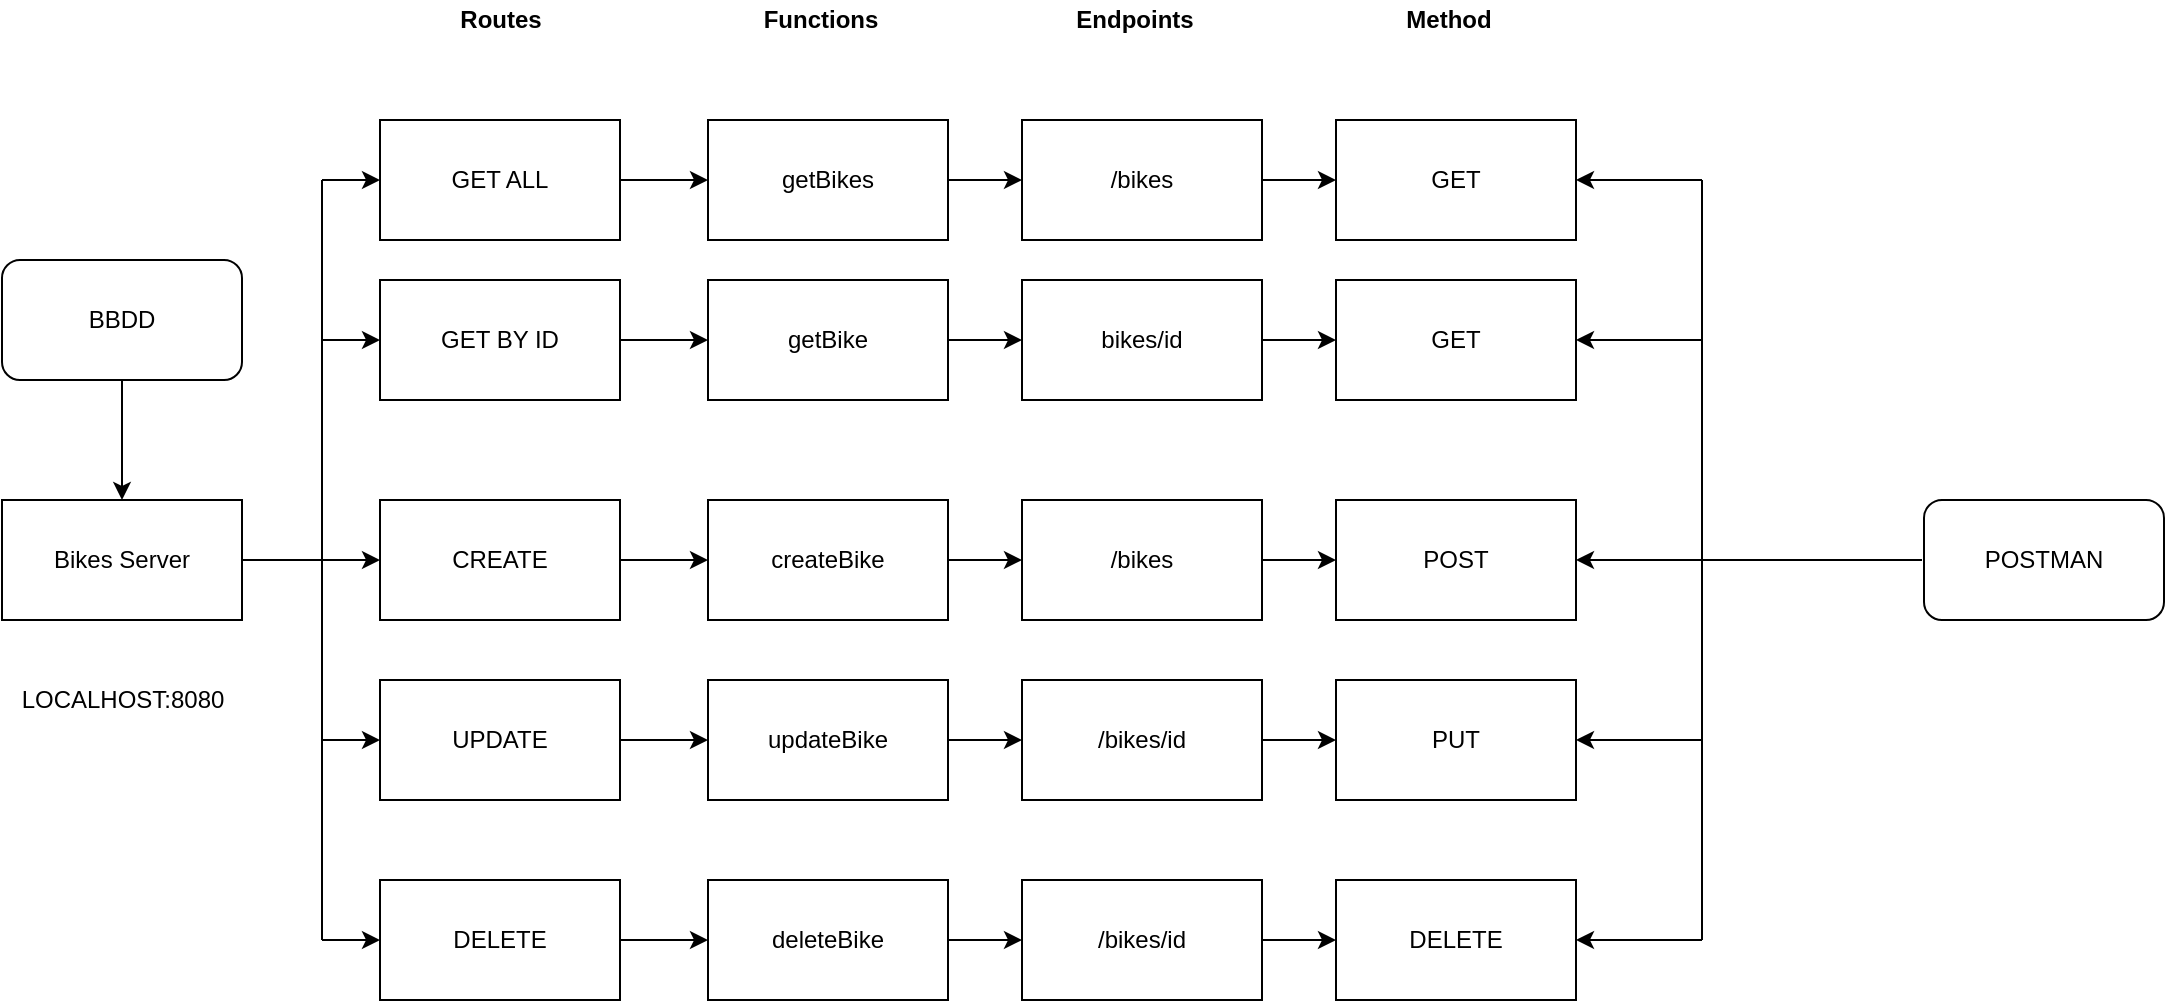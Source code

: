 <mxfile version="18.0.7" type="github">
  <diagram id="-SbUOa3_CNU8vGpWo28s" name="Page-1">
    <mxGraphModel dx="1422" dy="836" grid="0" gridSize="10" guides="1" tooltips="1" connect="1" arrows="1" fold="1" page="0" pageScale="1" pageWidth="1169" pageHeight="827" math="0" shadow="0">
      <root>
        <mxCell id="0" />
        <mxCell id="1" parent="0" />
        <mxCell id="dM4HYbvR05ppwByh07gJ-1" value="BBDD" style="rounded=1;whiteSpace=wrap;html=1;" vertex="1" parent="1">
          <mxGeometry x="42" y="298" width="120" height="60" as="geometry" />
        </mxCell>
        <mxCell id="dM4HYbvR05ppwByh07gJ-11" style="edgeStyle=orthogonalEdgeStyle;rounded=0;orthogonalLoop=1;jettySize=auto;html=1;" edge="1" parent="1" source="dM4HYbvR05ppwByh07gJ-2" target="dM4HYbvR05ppwByh07gJ-7">
          <mxGeometry relative="1" as="geometry" />
        </mxCell>
        <mxCell id="dM4HYbvR05ppwByh07gJ-2" value="Bikes Server" style="rounded=0;whiteSpace=wrap;html=1;" vertex="1" parent="1">
          <mxGeometry x="42" y="418" width="120" height="60" as="geometry" />
        </mxCell>
        <mxCell id="dM4HYbvR05ppwByh07gJ-3" value="" style="endArrow=classic;html=1;rounded=0;exitX=0.5;exitY=1;exitDx=0;exitDy=0;" edge="1" parent="1" source="dM4HYbvR05ppwByh07gJ-1" target="dM4HYbvR05ppwByh07gJ-2">
          <mxGeometry width="50" height="50" relative="1" as="geometry">
            <mxPoint x="392" y="608" as="sourcePoint" />
            <mxPoint x="442" y="558" as="targetPoint" />
          </mxGeometry>
        </mxCell>
        <mxCell id="dM4HYbvR05ppwByh07gJ-4" value="LOCALHOST:8080" style="text;html=1;align=center;verticalAlign=middle;resizable=0;points=[];autosize=1;strokeColor=none;fillColor=none;" vertex="1" parent="1">
          <mxGeometry x="42" y="508" width="120" height="20" as="geometry" />
        </mxCell>
        <mxCell id="dM4HYbvR05ppwByh07gJ-26" value="" style="edgeStyle=orthogonalEdgeStyle;rounded=0;orthogonalLoop=1;jettySize=auto;html=1;" edge="1" parent="1" source="dM4HYbvR05ppwByh07gJ-5" target="dM4HYbvR05ppwByh07gJ-18">
          <mxGeometry relative="1" as="geometry" />
        </mxCell>
        <mxCell id="dM4HYbvR05ppwByh07gJ-5" value="GET ALL" style="rounded=0;whiteSpace=wrap;html=1;" vertex="1" parent="1">
          <mxGeometry x="231" y="228" width="120" height="60" as="geometry" />
        </mxCell>
        <mxCell id="dM4HYbvR05ppwByh07gJ-27" value="" style="edgeStyle=orthogonalEdgeStyle;rounded=0;orthogonalLoop=1;jettySize=auto;html=1;" edge="1" parent="1" source="dM4HYbvR05ppwByh07gJ-6" target="dM4HYbvR05ppwByh07gJ-19">
          <mxGeometry relative="1" as="geometry" />
        </mxCell>
        <mxCell id="dM4HYbvR05ppwByh07gJ-6" value="GET BY ID" style="rounded=0;whiteSpace=wrap;html=1;" vertex="1" parent="1">
          <mxGeometry x="231" y="308" width="120" height="60" as="geometry" />
        </mxCell>
        <mxCell id="dM4HYbvR05ppwByh07gJ-28" value="" style="edgeStyle=orthogonalEdgeStyle;rounded=0;orthogonalLoop=1;jettySize=auto;html=1;" edge="1" parent="1" source="dM4HYbvR05ppwByh07gJ-7" target="dM4HYbvR05ppwByh07gJ-20">
          <mxGeometry relative="1" as="geometry" />
        </mxCell>
        <mxCell id="dM4HYbvR05ppwByh07gJ-7" value="CREATE" style="rounded=0;whiteSpace=wrap;html=1;" vertex="1" parent="1">
          <mxGeometry x="231" y="418" width="120" height="60" as="geometry" />
        </mxCell>
        <mxCell id="dM4HYbvR05ppwByh07gJ-29" value="" style="edgeStyle=orthogonalEdgeStyle;rounded=0;orthogonalLoop=1;jettySize=auto;html=1;" edge="1" parent="1" source="dM4HYbvR05ppwByh07gJ-8" target="dM4HYbvR05ppwByh07gJ-21">
          <mxGeometry relative="1" as="geometry" />
        </mxCell>
        <mxCell id="dM4HYbvR05ppwByh07gJ-8" value="UPDATE" style="rounded=0;whiteSpace=wrap;html=1;" vertex="1" parent="1">
          <mxGeometry x="231" y="508" width="120" height="60" as="geometry" />
        </mxCell>
        <mxCell id="dM4HYbvR05ppwByh07gJ-30" value="" style="edgeStyle=orthogonalEdgeStyle;rounded=0;orthogonalLoop=1;jettySize=auto;html=1;" edge="1" parent="1" source="dM4HYbvR05ppwByh07gJ-9" target="dM4HYbvR05ppwByh07gJ-22">
          <mxGeometry relative="1" as="geometry" />
        </mxCell>
        <mxCell id="dM4HYbvR05ppwByh07gJ-9" value="DELETE" style="rounded=0;whiteSpace=wrap;html=1;" vertex="1" parent="1">
          <mxGeometry x="231" y="608" width="120" height="60" as="geometry" />
        </mxCell>
        <mxCell id="dM4HYbvR05ppwByh07gJ-12" value="" style="endArrow=none;html=1;rounded=0;" edge="1" parent="1">
          <mxGeometry width="50" height="50" relative="1" as="geometry">
            <mxPoint x="202" y="638" as="sourcePoint" />
            <mxPoint x="202" y="258" as="targetPoint" />
          </mxGeometry>
        </mxCell>
        <mxCell id="dM4HYbvR05ppwByh07gJ-13" value="" style="endArrow=classic;html=1;rounded=0;entryX=0;entryY=0.5;entryDx=0;entryDy=0;" edge="1" parent="1" target="dM4HYbvR05ppwByh07gJ-5">
          <mxGeometry width="50" height="50" relative="1" as="geometry">
            <mxPoint x="202" y="258" as="sourcePoint" />
            <mxPoint x="212" y="218" as="targetPoint" />
          </mxGeometry>
        </mxCell>
        <mxCell id="dM4HYbvR05ppwByh07gJ-14" value="" style="endArrow=classic;html=1;rounded=0;entryX=0;entryY=0.5;entryDx=0;entryDy=0;" edge="1" parent="1" target="dM4HYbvR05ppwByh07gJ-6">
          <mxGeometry width="50" height="50" relative="1" as="geometry">
            <mxPoint x="202" y="338" as="sourcePoint" />
            <mxPoint x="422" y="418" as="targetPoint" />
          </mxGeometry>
        </mxCell>
        <mxCell id="dM4HYbvR05ppwByh07gJ-15" value="" style="endArrow=classic;html=1;rounded=0;entryX=0;entryY=0.5;entryDx=0;entryDy=0;" edge="1" parent="1" target="dM4HYbvR05ppwByh07gJ-8">
          <mxGeometry width="50" height="50" relative="1" as="geometry">
            <mxPoint x="202" y="538" as="sourcePoint" />
            <mxPoint x="82" y="588" as="targetPoint" />
          </mxGeometry>
        </mxCell>
        <mxCell id="dM4HYbvR05ppwByh07gJ-16" value="" style="endArrow=classic;html=1;rounded=0;entryX=0;entryY=0.5;entryDx=0;entryDy=0;" edge="1" parent="1" target="dM4HYbvR05ppwByh07gJ-9">
          <mxGeometry width="50" height="50" relative="1" as="geometry">
            <mxPoint x="202" y="638" as="sourcePoint" />
            <mxPoint x="422" y="418" as="targetPoint" />
          </mxGeometry>
        </mxCell>
        <mxCell id="dM4HYbvR05ppwByh07gJ-17" value="&lt;b style=&quot;line-height: 1.6;&quot;&gt;Routes&lt;/b&gt;" style="text;html=1;align=center;verticalAlign=middle;resizable=0;points=[];autosize=1;strokeColor=none;fillColor=none;" vertex="1" parent="1">
          <mxGeometry x="261" y="168" width="60" height="20" as="geometry" />
        </mxCell>
        <mxCell id="dM4HYbvR05ppwByh07gJ-37" value="" style="edgeStyle=orthogonalEdgeStyle;rounded=0;orthogonalLoop=1;jettySize=auto;html=1;" edge="1" parent="1" source="dM4HYbvR05ppwByh07gJ-18" target="dM4HYbvR05ppwByh07gJ-31">
          <mxGeometry relative="1" as="geometry" />
        </mxCell>
        <mxCell id="dM4HYbvR05ppwByh07gJ-18" value="getBikes" style="rounded=0;whiteSpace=wrap;html=1;" vertex="1" parent="1">
          <mxGeometry x="395" y="228" width="120" height="60" as="geometry" />
        </mxCell>
        <mxCell id="dM4HYbvR05ppwByh07gJ-38" value="" style="edgeStyle=orthogonalEdgeStyle;rounded=0;orthogonalLoop=1;jettySize=auto;html=1;" edge="1" parent="1" source="dM4HYbvR05ppwByh07gJ-19" target="dM4HYbvR05ppwByh07gJ-32">
          <mxGeometry relative="1" as="geometry" />
        </mxCell>
        <mxCell id="dM4HYbvR05ppwByh07gJ-19" value="getBike" style="rounded=0;whiteSpace=wrap;html=1;" vertex="1" parent="1">
          <mxGeometry x="395" y="308" width="120" height="60" as="geometry" />
        </mxCell>
        <mxCell id="dM4HYbvR05ppwByh07gJ-39" value="" style="edgeStyle=orthogonalEdgeStyle;rounded=0;orthogonalLoop=1;jettySize=auto;html=1;" edge="1" parent="1" source="dM4HYbvR05ppwByh07gJ-20" target="dM4HYbvR05ppwByh07gJ-33">
          <mxGeometry relative="1" as="geometry" />
        </mxCell>
        <mxCell id="dM4HYbvR05ppwByh07gJ-20" value="createBike" style="rounded=0;whiteSpace=wrap;html=1;" vertex="1" parent="1">
          <mxGeometry x="395" y="418" width="120" height="60" as="geometry" />
        </mxCell>
        <mxCell id="dM4HYbvR05ppwByh07gJ-40" value="" style="edgeStyle=orthogonalEdgeStyle;rounded=0;orthogonalLoop=1;jettySize=auto;html=1;" edge="1" parent="1" source="dM4HYbvR05ppwByh07gJ-21" target="dM4HYbvR05ppwByh07gJ-34">
          <mxGeometry relative="1" as="geometry" />
        </mxCell>
        <mxCell id="dM4HYbvR05ppwByh07gJ-21" value="updateBike" style="rounded=0;whiteSpace=wrap;html=1;" vertex="1" parent="1">
          <mxGeometry x="395" y="508" width="120" height="60" as="geometry" />
        </mxCell>
        <mxCell id="dM4HYbvR05ppwByh07gJ-41" value="" style="edgeStyle=orthogonalEdgeStyle;rounded=0;orthogonalLoop=1;jettySize=auto;html=1;" edge="1" parent="1" source="dM4HYbvR05ppwByh07gJ-22" target="dM4HYbvR05ppwByh07gJ-35">
          <mxGeometry relative="1" as="geometry" />
        </mxCell>
        <mxCell id="dM4HYbvR05ppwByh07gJ-22" value="deleteBike" style="rounded=0;whiteSpace=wrap;html=1;" vertex="1" parent="1">
          <mxGeometry x="395" y="608" width="120" height="60" as="geometry" />
        </mxCell>
        <mxCell id="dM4HYbvR05ppwByh07gJ-23" value="&lt;b style=&quot;line-height: 1.6;&quot;&gt;Functions&lt;/b&gt;" style="text;html=1;align=center;verticalAlign=middle;resizable=0;points=[];autosize=1;strokeColor=none;fillColor=none;" vertex="1" parent="1">
          <mxGeometry x="416" y="168" width="70" height="20" as="geometry" />
        </mxCell>
        <mxCell id="dM4HYbvR05ppwByh07gJ-48" value="" style="edgeStyle=orthogonalEdgeStyle;rounded=0;orthogonalLoop=1;jettySize=auto;html=1;" edge="1" parent="1" source="dM4HYbvR05ppwByh07gJ-31" target="dM4HYbvR05ppwByh07gJ-42">
          <mxGeometry relative="1" as="geometry" />
        </mxCell>
        <mxCell id="dM4HYbvR05ppwByh07gJ-31" value="/bikes" style="rounded=0;whiteSpace=wrap;html=1;" vertex="1" parent="1">
          <mxGeometry x="552" y="228" width="120" height="60" as="geometry" />
        </mxCell>
        <mxCell id="dM4HYbvR05ppwByh07gJ-49" value="" style="edgeStyle=orthogonalEdgeStyle;rounded=0;orthogonalLoop=1;jettySize=auto;html=1;" edge="1" parent="1" source="dM4HYbvR05ppwByh07gJ-32" target="dM4HYbvR05ppwByh07gJ-43">
          <mxGeometry relative="1" as="geometry" />
        </mxCell>
        <mxCell id="dM4HYbvR05ppwByh07gJ-32" value="bikes/id" style="rounded=0;whiteSpace=wrap;html=1;" vertex="1" parent="1">
          <mxGeometry x="552" y="308" width="120" height="60" as="geometry" />
        </mxCell>
        <mxCell id="dM4HYbvR05ppwByh07gJ-50" value="" style="edgeStyle=orthogonalEdgeStyle;rounded=0;orthogonalLoop=1;jettySize=auto;html=1;" edge="1" parent="1" source="dM4HYbvR05ppwByh07gJ-33" target="dM4HYbvR05ppwByh07gJ-44">
          <mxGeometry relative="1" as="geometry" />
        </mxCell>
        <mxCell id="dM4HYbvR05ppwByh07gJ-33" value="/bikes" style="rounded=0;whiteSpace=wrap;html=1;" vertex="1" parent="1">
          <mxGeometry x="552" y="418" width="120" height="60" as="geometry" />
        </mxCell>
        <mxCell id="dM4HYbvR05ppwByh07gJ-51" value="" style="edgeStyle=orthogonalEdgeStyle;rounded=0;orthogonalLoop=1;jettySize=auto;html=1;" edge="1" parent="1" source="dM4HYbvR05ppwByh07gJ-34" target="dM4HYbvR05ppwByh07gJ-45">
          <mxGeometry relative="1" as="geometry" />
        </mxCell>
        <mxCell id="dM4HYbvR05ppwByh07gJ-34" value="/bikes/id" style="rounded=0;whiteSpace=wrap;html=1;" vertex="1" parent="1">
          <mxGeometry x="552" y="508" width="120" height="60" as="geometry" />
        </mxCell>
        <mxCell id="dM4HYbvR05ppwByh07gJ-52" value="" style="edgeStyle=orthogonalEdgeStyle;rounded=0;orthogonalLoop=1;jettySize=auto;html=1;" edge="1" parent="1" source="dM4HYbvR05ppwByh07gJ-35" target="dM4HYbvR05ppwByh07gJ-46">
          <mxGeometry relative="1" as="geometry" />
        </mxCell>
        <mxCell id="dM4HYbvR05ppwByh07gJ-35" value="/bikes/id" style="rounded=0;whiteSpace=wrap;html=1;" vertex="1" parent="1">
          <mxGeometry x="552" y="608" width="120" height="60" as="geometry" />
        </mxCell>
        <mxCell id="dM4HYbvR05ppwByh07gJ-36" value="&lt;b style=&quot;line-height: 1.6;&quot;&gt;Endpoints&lt;/b&gt;" style="text;html=1;align=center;verticalAlign=middle;resizable=0;points=[];autosize=1;strokeColor=none;fillColor=none;" vertex="1" parent="1">
          <mxGeometry x="573" y="168" width="70" height="20" as="geometry" />
        </mxCell>
        <mxCell id="dM4HYbvR05ppwByh07gJ-42" value="GET" style="rounded=0;whiteSpace=wrap;html=1;" vertex="1" parent="1">
          <mxGeometry x="709" y="228" width="120" height="60" as="geometry" />
        </mxCell>
        <mxCell id="dM4HYbvR05ppwByh07gJ-43" value="GET" style="rounded=0;whiteSpace=wrap;html=1;" vertex="1" parent="1">
          <mxGeometry x="709" y="308" width="120" height="60" as="geometry" />
        </mxCell>
        <mxCell id="dM4HYbvR05ppwByh07gJ-44" value="POST" style="rounded=0;whiteSpace=wrap;html=1;" vertex="1" parent="1">
          <mxGeometry x="709" y="418" width="120" height="60" as="geometry" />
        </mxCell>
        <mxCell id="dM4HYbvR05ppwByh07gJ-45" value="PUT" style="rounded=0;whiteSpace=wrap;html=1;" vertex="1" parent="1">
          <mxGeometry x="709" y="508" width="120" height="60" as="geometry" />
        </mxCell>
        <mxCell id="dM4HYbvR05ppwByh07gJ-46" value="DELETE" style="rounded=0;whiteSpace=wrap;html=1;" vertex="1" parent="1">
          <mxGeometry x="709" y="608" width="120" height="60" as="geometry" />
        </mxCell>
        <mxCell id="dM4HYbvR05ppwByh07gJ-47" value="&lt;b style=&quot;line-height: 1.6;&quot;&gt;Method&lt;/b&gt;" style="text;html=1;align=center;verticalAlign=middle;resizable=0;points=[];autosize=1;strokeColor=none;fillColor=none;" vertex="1" parent="1">
          <mxGeometry x="735" y="168" width="60" height="20" as="geometry" />
        </mxCell>
        <mxCell id="dM4HYbvR05ppwByh07gJ-53" value="" style="endArrow=none;html=1;rounded=0;" edge="1" parent="1">
          <mxGeometry width="50" height="50" relative="1" as="geometry">
            <mxPoint x="892" y="638" as="sourcePoint" />
            <mxPoint x="892" y="258" as="targetPoint" />
          </mxGeometry>
        </mxCell>
        <mxCell id="dM4HYbvR05ppwByh07gJ-54" value="" style="endArrow=classic;html=1;rounded=0;entryX=1;entryY=0.5;entryDx=0;entryDy=0;" edge="1" parent="1" target="dM4HYbvR05ppwByh07gJ-42">
          <mxGeometry width="50" height="50" relative="1" as="geometry">
            <mxPoint x="892" y="258" as="sourcePoint" />
            <mxPoint x="452" y="498" as="targetPoint" />
          </mxGeometry>
        </mxCell>
        <mxCell id="dM4HYbvR05ppwByh07gJ-55" value="" style="endArrow=classic;html=1;rounded=0;" edge="1" parent="1" target="dM4HYbvR05ppwByh07gJ-43">
          <mxGeometry width="50" height="50" relative="1" as="geometry">
            <mxPoint x="892" y="338" as="sourcePoint" />
            <mxPoint x="452" y="498" as="targetPoint" />
          </mxGeometry>
        </mxCell>
        <mxCell id="dM4HYbvR05ppwByh07gJ-56" value="" style="endArrow=classic;html=1;rounded=0;entryX=1;entryY=0.5;entryDx=0;entryDy=0;" edge="1" parent="1" target="dM4HYbvR05ppwByh07gJ-46">
          <mxGeometry width="50" height="50" relative="1" as="geometry">
            <mxPoint x="892" y="638" as="sourcePoint" />
            <mxPoint x="452" y="498" as="targetPoint" />
          </mxGeometry>
        </mxCell>
        <mxCell id="dM4HYbvR05ppwByh07gJ-57" value="" style="endArrow=classic;html=1;rounded=0;" edge="1" parent="1" target="dM4HYbvR05ppwByh07gJ-45">
          <mxGeometry width="50" height="50" relative="1" as="geometry">
            <mxPoint x="892" y="538" as="sourcePoint" />
            <mxPoint x="452" y="498" as="targetPoint" />
          </mxGeometry>
        </mxCell>
        <mxCell id="dM4HYbvR05ppwByh07gJ-58" value="POSTMAN" style="rounded=1;whiteSpace=wrap;html=1;" vertex="1" parent="1">
          <mxGeometry x="1003" y="418" width="120" height="60" as="geometry" />
        </mxCell>
        <mxCell id="dM4HYbvR05ppwByh07gJ-59" value="" style="endArrow=classic;html=1;rounded=0;exitX=0;exitY=0.5;exitDx=0;exitDy=0;entryX=1;entryY=0.5;entryDx=0;entryDy=0;" edge="1" parent="1" target="dM4HYbvR05ppwByh07gJ-44">
          <mxGeometry width="50" height="50" relative="1" as="geometry">
            <mxPoint x="1002" y="448" as="sourcePoint" />
            <mxPoint x="452" y="498" as="targetPoint" />
          </mxGeometry>
        </mxCell>
      </root>
    </mxGraphModel>
  </diagram>
</mxfile>
